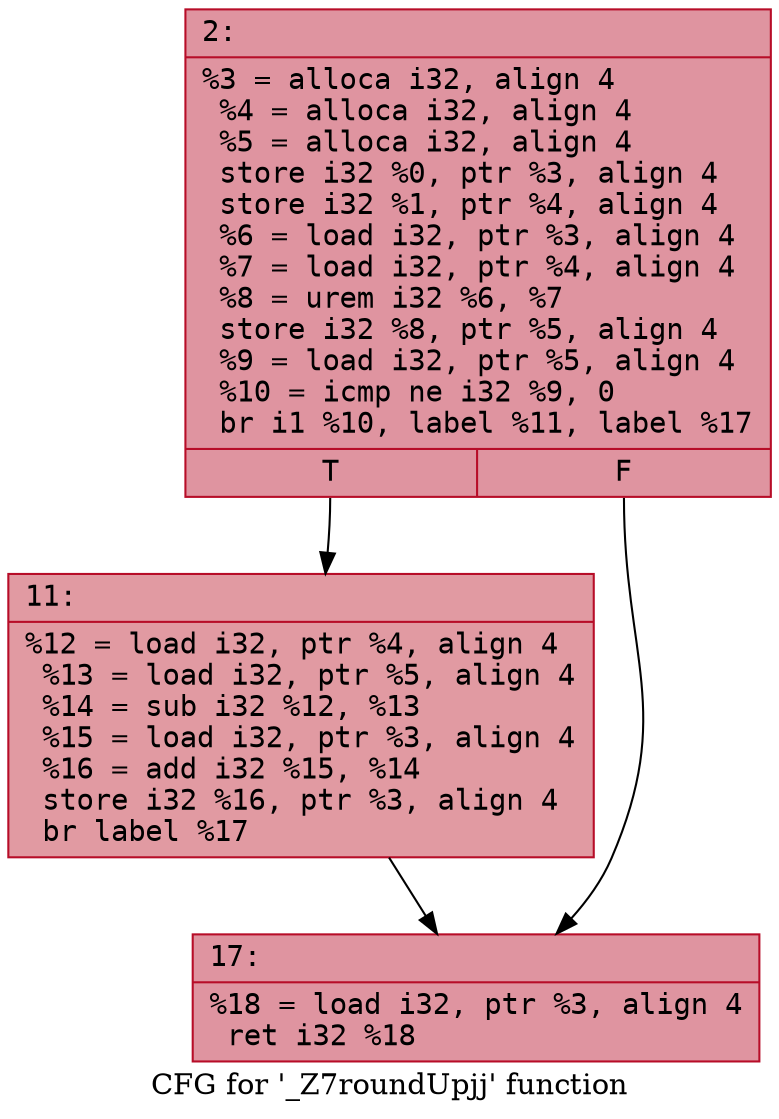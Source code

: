 digraph "CFG for '_Z7roundUpjj' function" {
	label="CFG for '_Z7roundUpjj' function";

	Node0x600001eef020 [shape=record,color="#b70d28ff", style=filled, fillcolor="#b70d2870" fontname="Courier",label="{2:\l|  %3 = alloca i32, align 4\l  %4 = alloca i32, align 4\l  %5 = alloca i32, align 4\l  store i32 %0, ptr %3, align 4\l  store i32 %1, ptr %4, align 4\l  %6 = load i32, ptr %3, align 4\l  %7 = load i32, ptr %4, align 4\l  %8 = urem i32 %6, %7\l  store i32 %8, ptr %5, align 4\l  %9 = load i32, ptr %5, align 4\l  %10 = icmp ne i32 %9, 0\l  br i1 %10, label %11, label %17\l|{<s0>T|<s1>F}}"];
	Node0x600001eef020:s0 -> Node0x600001eef070[tooltip="2 -> 11\nProbability 62.50%" ];
	Node0x600001eef020:s1 -> Node0x600001eef0c0[tooltip="2 -> 17\nProbability 37.50%" ];
	Node0x600001eef070 [shape=record,color="#b70d28ff", style=filled, fillcolor="#bb1b2c70" fontname="Courier",label="{11:\l|  %12 = load i32, ptr %4, align 4\l  %13 = load i32, ptr %5, align 4\l  %14 = sub i32 %12, %13\l  %15 = load i32, ptr %3, align 4\l  %16 = add i32 %15, %14\l  store i32 %16, ptr %3, align 4\l  br label %17\l}"];
	Node0x600001eef070 -> Node0x600001eef0c0[tooltip="11 -> 17\nProbability 100.00%" ];
	Node0x600001eef0c0 [shape=record,color="#b70d28ff", style=filled, fillcolor="#b70d2870" fontname="Courier",label="{17:\l|  %18 = load i32, ptr %3, align 4\l  ret i32 %18\l}"];
}
